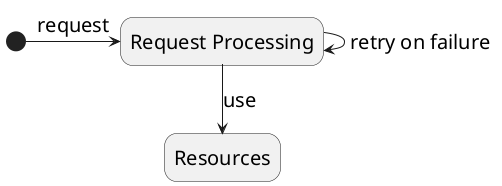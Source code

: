 @startuml

skinparam backgroundColor transparent
skinparam usecaseArrowFontSize 20

(*) -right-> [request] "<size:20>Request Processing</size>"
"<size:20>Request Processing</size>" -down-> [use] "<size:20>Resources</size>"
"<size:20>Request Processing</size>" -right-> [retry on failure] "<size:20>Request Processing</size>"

@enduml